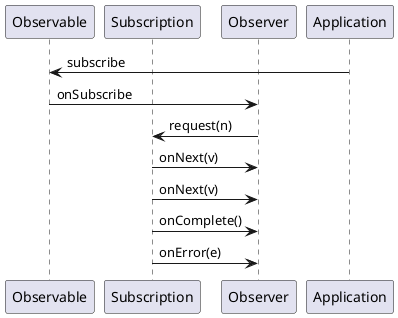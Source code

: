 @startuml
participant Observable
participant Subscription
participant Observer
participant Application


Application -> Observable : subscribe
Observable -> Observer : onSubscribe
Observer -> Subscription : request(n)
Subscription -> Observer : onNext(v)
Subscription -> Observer : onNext(v)
Subscription -> Observer : onComplete()
Subscription -> Observer : onError(e)
@enduml
